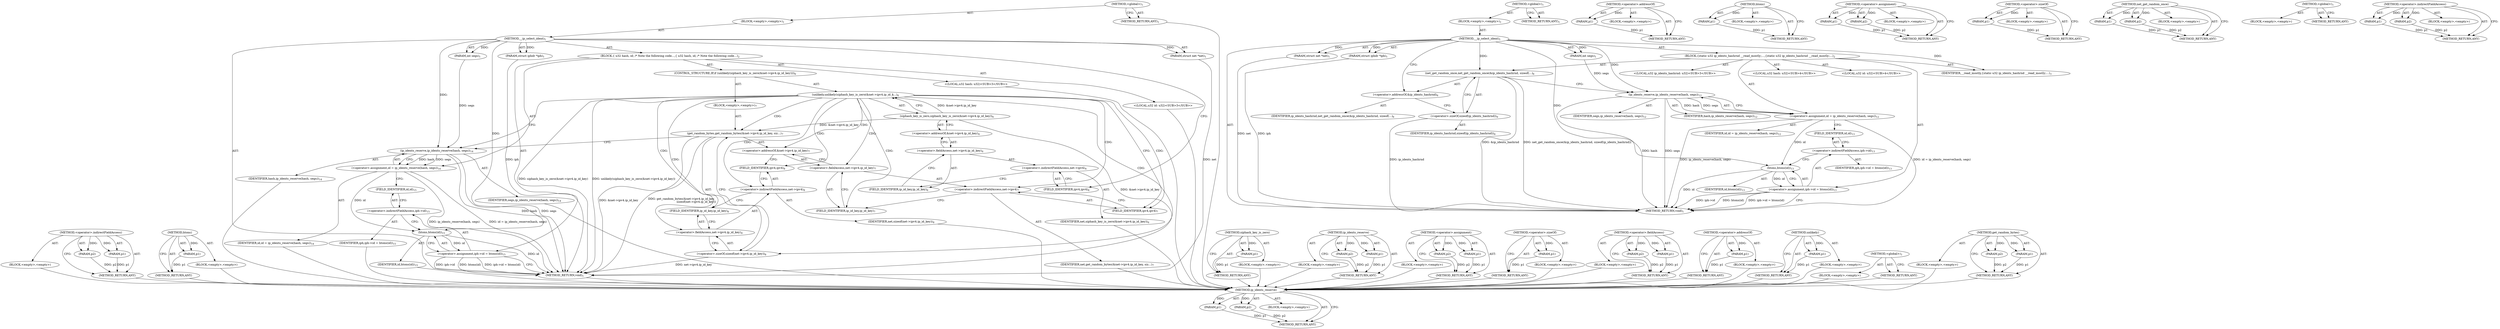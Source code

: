 digraph "get_random_bytes" {
vulnerable_74 [label=<(METHOD,ip_idents_reserve)>];
vulnerable_75 [label=<(PARAM,p1)>];
vulnerable_76 [label=<(PARAM,p2)>];
vulnerable_77 [label=<(BLOCK,&lt;empty&gt;,&lt;empty&gt;)>];
vulnerable_78 [label=<(METHOD_RETURN,ANY)>];
vulnerable_6 [label=<(METHOD,&lt;global&gt;)<SUB>1</SUB>>];
vulnerable_7 [label=<(BLOCK,&lt;empty&gt;,&lt;empty&gt;)<SUB>1</SUB>>];
vulnerable_8 [label=<(METHOD,__ip_select_ident)<SUB>1</SUB>>];
vulnerable_9 [label=<(PARAM,struct net *net)<SUB>1</SUB>>];
vulnerable_10 [label=<(PARAM,struct iphdr *iph)<SUB>1</SUB>>];
vulnerable_11 [label=<(PARAM,int segs)<SUB>1</SUB>>];
vulnerable_12 [label=<(BLOCK,{
	static u32 ip_idents_hashrnd __read_mostly;
...,{
	static u32 ip_idents_hashrnd __read_mostly;
...)<SUB>2</SUB>>];
vulnerable_13 [label="<(LOCAL,u32 ip_idents_hashrnd: u32)<SUB>3</SUB>>"];
vulnerable_14 [label=<(IDENTIFIER,__read_mostly,{
	static u32 ip_idents_hashrnd __read_mostly;
...)<SUB>3</SUB>>];
vulnerable_15 [label="<(LOCAL,u32 hash: u32)<SUB>4</SUB>>"];
vulnerable_16 [label="<(LOCAL,u32 id: u32)<SUB>4</SUB>>"];
vulnerable_17 [label=<(net_get_random_once,net_get_random_once(&amp;ip_idents_hashrnd, sizeof(...)<SUB>6</SUB>>];
vulnerable_18 [label=<(&lt;operator&gt;.addressOf,&amp;ip_idents_hashrnd)<SUB>6</SUB>>];
vulnerable_19 [label=<(IDENTIFIER,ip_idents_hashrnd,net_get_random_once(&amp;ip_idents_hashrnd, sizeof(...)<SUB>6</SUB>>];
vulnerable_20 [label=<(&lt;operator&gt;.sizeOf,sizeof(ip_idents_hashrnd))<SUB>6</SUB>>];
vulnerable_21 [label=<(IDENTIFIER,ip_idents_hashrnd,sizeof(ip_idents_hashrnd))<SUB>6</SUB>>];
vulnerable_22 [label=<(&lt;operator&gt;.assignment,id = ip_idents_reserve(hash, segs))<SUB>12</SUB>>];
vulnerable_23 [label=<(IDENTIFIER,id,id = ip_idents_reserve(hash, segs))<SUB>12</SUB>>];
vulnerable_24 [label=<(ip_idents_reserve,ip_idents_reserve(hash, segs))<SUB>12</SUB>>];
vulnerable_25 [label=<(IDENTIFIER,hash,ip_idents_reserve(hash, segs))<SUB>12</SUB>>];
vulnerable_26 [label=<(IDENTIFIER,segs,ip_idents_reserve(hash, segs))<SUB>12</SUB>>];
vulnerable_27 [label=<(&lt;operator&gt;.assignment,iph-&gt;id = htons(id))<SUB>13</SUB>>];
vulnerable_28 [label=<(&lt;operator&gt;.indirectFieldAccess,iph-&gt;id)<SUB>13</SUB>>];
vulnerable_29 [label=<(IDENTIFIER,iph,iph-&gt;id = htons(id))<SUB>13</SUB>>];
vulnerable_30 [label=<(FIELD_IDENTIFIER,id,id)<SUB>13</SUB>>];
vulnerable_31 [label=<(htons,htons(id))<SUB>13</SUB>>];
vulnerable_32 [label=<(IDENTIFIER,id,htons(id))<SUB>13</SUB>>];
vulnerable_33 [label=<(METHOD_RETURN,void)<SUB>1</SUB>>];
vulnerable_35 [label=<(METHOD_RETURN,ANY)<SUB>1</SUB>>];
vulnerable_61 [label=<(METHOD,&lt;operator&gt;.addressOf)>];
vulnerable_62 [label=<(PARAM,p1)>];
vulnerable_63 [label=<(BLOCK,&lt;empty&gt;,&lt;empty&gt;)>];
vulnerable_64 [label=<(METHOD_RETURN,ANY)>];
vulnerable_84 [label=<(METHOD,htons)>];
vulnerable_85 [label=<(PARAM,p1)>];
vulnerable_86 [label=<(BLOCK,&lt;empty&gt;,&lt;empty&gt;)>];
vulnerable_87 [label=<(METHOD_RETURN,ANY)>];
vulnerable_69 [label=<(METHOD,&lt;operator&gt;.assignment)>];
vulnerable_70 [label=<(PARAM,p1)>];
vulnerable_71 [label=<(PARAM,p2)>];
vulnerable_72 [label=<(BLOCK,&lt;empty&gt;,&lt;empty&gt;)>];
vulnerable_73 [label=<(METHOD_RETURN,ANY)>];
vulnerable_65 [label=<(METHOD,&lt;operator&gt;.sizeOf)>];
vulnerable_66 [label=<(PARAM,p1)>];
vulnerable_67 [label=<(BLOCK,&lt;empty&gt;,&lt;empty&gt;)>];
vulnerable_68 [label=<(METHOD_RETURN,ANY)>];
vulnerable_56 [label=<(METHOD,net_get_random_once)>];
vulnerable_57 [label=<(PARAM,p1)>];
vulnerable_58 [label=<(PARAM,p2)>];
vulnerable_59 [label=<(BLOCK,&lt;empty&gt;,&lt;empty&gt;)>];
vulnerable_60 [label=<(METHOD_RETURN,ANY)>];
vulnerable_50 [label=<(METHOD,&lt;global&gt;)<SUB>1</SUB>>];
vulnerable_51 [label=<(BLOCK,&lt;empty&gt;,&lt;empty&gt;)>];
vulnerable_52 [label=<(METHOD_RETURN,ANY)>];
vulnerable_79 [label=<(METHOD,&lt;operator&gt;.indirectFieldAccess)>];
vulnerable_80 [label=<(PARAM,p1)>];
vulnerable_81 [label=<(PARAM,p2)>];
vulnerable_82 [label=<(BLOCK,&lt;empty&gt;,&lt;empty&gt;)>];
vulnerable_83 [label=<(METHOD_RETURN,ANY)>];
fixed_89 [label=<(METHOD,&lt;operator&gt;.indirectFieldAccess)>];
fixed_90 [label=<(PARAM,p1)>];
fixed_91 [label=<(PARAM,p2)>];
fixed_92 [label=<(BLOCK,&lt;empty&gt;,&lt;empty&gt;)>];
fixed_93 [label=<(METHOD_RETURN,ANY)>];
fixed_113 [label=<(METHOD,htons)>];
fixed_114 [label=<(PARAM,p1)>];
fixed_115 [label=<(BLOCK,&lt;empty&gt;,&lt;empty&gt;)>];
fixed_116 [label=<(METHOD_RETURN,ANY)>];
fixed_6 [label=<(METHOD,&lt;global&gt;)<SUB>1</SUB>>];
fixed_7 [label=<(BLOCK,&lt;empty&gt;,&lt;empty&gt;)<SUB>1</SUB>>];
fixed_8 [label=<(METHOD,__ip_select_ident)<SUB>1</SUB>>];
fixed_9 [label=<(PARAM,struct net *net)<SUB>1</SUB>>];
fixed_10 [label=<(PARAM,struct iphdr *iph)<SUB>1</SUB>>];
fixed_11 [label=<(PARAM,int segs)<SUB>1</SUB>>];
fixed_12 [label=<(BLOCK,{
 	u32 hash, id;
 
	/* Note the following code...,{
 	u32 hash, id;
 
	/* Note the following code...)<SUB>2</SUB>>];
fixed_13 [label="<(LOCAL,u32 hash: u32)<SUB>3</SUB>>"];
fixed_14 [label="<(LOCAL,u32 id: u32)<SUB>3</SUB>>"];
fixed_15 [label=<(CONTROL_STRUCTURE,IF,if (unlikely(siphash_key_is_zero(&amp;net-&gt;ipv4.ip_id_key))))<SUB>6</SUB>>];
fixed_16 [label=<(unlikely,unlikely(siphash_key_is_zero(&amp;net-&gt;ipv4.ip_id_k...)<SUB>6</SUB>>];
fixed_17 [label=<(siphash_key_is_zero,siphash_key_is_zero(&amp;net-&gt;ipv4.ip_id_key))<SUB>6</SUB>>];
fixed_18 [label=<(&lt;operator&gt;.addressOf,&amp;net-&gt;ipv4.ip_id_key)<SUB>6</SUB>>];
fixed_19 [label=<(&lt;operator&gt;.fieldAccess,net-&gt;ipv4.ip_id_key)<SUB>6</SUB>>];
fixed_20 [label=<(&lt;operator&gt;.indirectFieldAccess,net-&gt;ipv4)<SUB>6</SUB>>];
fixed_21 [label=<(IDENTIFIER,net,siphash_key_is_zero(&amp;net-&gt;ipv4.ip_id_key))<SUB>6</SUB>>];
fixed_22 [label=<(FIELD_IDENTIFIER,ipv4,ipv4)<SUB>6</SUB>>];
fixed_23 [label=<(FIELD_IDENTIFIER,ip_id_key,ip_id_key)<SUB>6</SUB>>];
fixed_24 [label=<(BLOCK,&lt;empty&gt;,&lt;empty&gt;)<SUB>7</SUB>>];
fixed_25 [label=<(get_random_bytes,get_random_bytes(&amp;net-&gt;ipv4.ip_id_key,
				 siz...)<SUB>7</SUB>>];
fixed_26 [label=<(&lt;operator&gt;.addressOf,&amp;net-&gt;ipv4.ip_id_key)<SUB>7</SUB>>];
fixed_27 [label=<(&lt;operator&gt;.fieldAccess,net-&gt;ipv4.ip_id_key)<SUB>7</SUB>>];
fixed_28 [label=<(&lt;operator&gt;.indirectFieldAccess,net-&gt;ipv4)<SUB>7</SUB>>];
fixed_29 [label=<(IDENTIFIER,net,get_random_bytes(&amp;net-&gt;ipv4.ip_id_key,
				 siz...)<SUB>7</SUB>>];
fixed_30 [label=<(FIELD_IDENTIFIER,ipv4,ipv4)<SUB>7</SUB>>];
fixed_31 [label=<(FIELD_IDENTIFIER,ip_id_key,ip_id_key)<SUB>7</SUB>>];
fixed_32 [label=<(&lt;operator&gt;.sizeOf,sizeof(net-&gt;ipv4.ip_id_key))<SUB>8</SUB>>];
fixed_33 [label=<(&lt;operator&gt;.fieldAccess,net-&gt;ipv4.ip_id_key)<SUB>8</SUB>>];
fixed_34 [label=<(&lt;operator&gt;.indirectFieldAccess,net-&gt;ipv4)<SUB>8</SUB>>];
fixed_35 [label=<(IDENTIFIER,net,sizeof(net-&gt;ipv4.ip_id_key))<SUB>8</SUB>>];
fixed_36 [label=<(FIELD_IDENTIFIER,ipv4,ipv4)<SUB>8</SUB>>];
fixed_37 [label=<(FIELD_IDENTIFIER,ip_id_key,ip_id_key)<SUB>8</SUB>>];
fixed_38 [label=<(&lt;operator&gt;.assignment,id = ip_idents_reserve(hash, segs))<SUB>14</SUB>>];
fixed_39 [label=<(IDENTIFIER,id,id = ip_idents_reserve(hash, segs))<SUB>14</SUB>>];
fixed_40 [label=<(ip_idents_reserve,ip_idents_reserve(hash, segs))<SUB>14</SUB>>];
fixed_41 [label=<(IDENTIFIER,hash,ip_idents_reserve(hash, segs))<SUB>14</SUB>>];
fixed_42 [label=<(IDENTIFIER,segs,ip_idents_reserve(hash, segs))<SUB>14</SUB>>];
fixed_43 [label=<(&lt;operator&gt;.assignment,iph-&gt;id = htons(id))<SUB>15</SUB>>];
fixed_44 [label=<(&lt;operator&gt;.indirectFieldAccess,iph-&gt;id)<SUB>15</SUB>>];
fixed_45 [label=<(IDENTIFIER,iph,iph-&gt;id = htons(id))<SUB>15</SUB>>];
fixed_46 [label=<(FIELD_IDENTIFIER,id,id)<SUB>15</SUB>>];
fixed_47 [label=<(htons,htons(id))<SUB>15</SUB>>];
fixed_48 [label=<(IDENTIFIER,id,htons(id))<SUB>15</SUB>>];
fixed_49 [label=<(METHOD_RETURN,void)<SUB>1</SUB>>];
fixed_51 [label=<(METHOD_RETURN,ANY)<SUB>1</SUB>>];
fixed_76 [label=<(METHOD,siphash_key_is_zero)>];
fixed_77 [label=<(PARAM,p1)>];
fixed_78 [label=<(BLOCK,&lt;empty&gt;,&lt;empty&gt;)>];
fixed_79 [label=<(METHOD_RETURN,ANY)>];
fixed_108 [label=<(METHOD,ip_idents_reserve)>];
fixed_109 [label=<(PARAM,p1)>];
fixed_110 [label=<(PARAM,p2)>];
fixed_111 [label=<(BLOCK,&lt;empty&gt;,&lt;empty&gt;)>];
fixed_112 [label=<(METHOD_RETURN,ANY)>];
fixed_103 [label=<(METHOD,&lt;operator&gt;.assignment)>];
fixed_104 [label=<(PARAM,p1)>];
fixed_105 [label=<(PARAM,p2)>];
fixed_106 [label=<(BLOCK,&lt;empty&gt;,&lt;empty&gt;)>];
fixed_107 [label=<(METHOD_RETURN,ANY)>];
fixed_99 [label=<(METHOD,&lt;operator&gt;.sizeOf)>];
fixed_100 [label=<(PARAM,p1)>];
fixed_101 [label=<(BLOCK,&lt;empty&gt;,&lt;empty&gt;)>];
fixed_102 [label=<(METHOD_RETURN,ANY)>];
fixed_84 [label=<(METHOD,&lt;operator&gt;.fieldAccess)>];
fixed_85 [label=<(PARAM,p1)>];
fixed_86 [label=<(PARAM,p2)>];
fixed_87 [label=<(BLOCK,&lt;empty&gt;,&lt;empty&gt;)>];
fixed_88 [label=<(METHOD_RETURN,ANY)>];
fixed_80 [label=<(METHOD,&lt;operator&gt;.addressOf)>];
fixed_81 [label=<(PARAM,p1)>];
fixed_82 [label=<(BLOCK,&lt;empty&gt;,&lt;empty&gt;)>];
fixed_83 [label=<(METHOD_RETURN,ANY)>];
fixed_72 [label=<(METHOD,unlikely)>];
fixed_73 [label=<(PARAM,p1)>];
fixed_74 [label=<(BLOCK,&lt;empty&gt;,&lt;empty&gt;)>];
fixed_75 [label=<(METHOD_RETURN,ANY)>];
fixed_66 [label=<(METHOD,&lt;global&gt;)<SUB>1</SUB>>];
fixed_67 [label=<(BLOCK,&lt;empty&gt;,&lt;empty&gt;)>];
fixed_68 [label=<(METHOD_RETURN,ANY)>];
fixed_94 [label=<(METHOD,get_random_bytes)>];
fixed_95 [label=<(PARAM,p1)>];
fixed_96 [label=<(PARAM,p2)>];
fixed_97 [label=<(BLOCK,&lt;empty&gt;,&lt;empty&gt;)>];
fixed_98 [label=<(METHOD_RETURN,ANY)>];
vulnerable_74 -> vulnerable_75  [key=0, label="AST: "];
vulnerable_74 -> vulnerable_75  [key=1, label="DDG: "];
vulnerable_74 -> vulnerable_77  [key=0, label="AST: "];
vulnerable_74 -> vulnerable_76  [key=0, label="AST: "];
vulnerable_74 -> vulnerable_76  [key=1, label="DDG: "];
vulnerable_74 -> vulnerable_78  [key=0, label="AST: "];
vulnerable_74 -> vulnerable_78  [key=1, label="CFG: "];
vulnerable_75 -> vulnerable_78  [key=0, label="DDG: p1"];
vulnerable_76 -> vulnerable_78  [key=0, label="DDG: p2"];
vulnerable_6 -> vulnerable_7  [key=0, label="AST: "];
vulnerable_6 -> vulnerable_35  [key=0, label="AST: "];
vulnerable_6 -> vulnerable_35  [key=1, label="CFG: "];
vulnerable_7 -> vulnerable_8  [key=0, label="AST: "];
vulnerable_8 -> vulnerable_9  [key=0, label="AST: "];
vulnerable_8 -> vulnerable_9  [key=1, label="DDG: "];
vulnerable_8 -> vulnerable_10  [key=0, label="AST: "];
vulnerable_8 -> vulnerable_10  [key=1, label="DDG: "];
vulnerable_8 -> vulnerable_11  [key=0, label="AST: "];
vulnerable_8 -> vulnerable_11  [key=1, label="DDG: "];
vulnerable_8 -> vulnerable_12  [key=0, label="AST: "];
vulnerable_8 -> vulnerable_33  [key=0, label="AST: "];
vulnerable_8 -> vulnerable_18  [key=0, label="CFG: "];
vulnerable_8 -> vulnerable_14  [key=0, label="DDG: "];
vulnerable_8 -> vulnerable_17  [key=0, label="DDG: "];
vulnerable_8 -> vulnerable_24  [key=0, label="DDG: "];
vulnerable_8 -> vulnerable_31  [key=0, label="DDG: "];
vulnerable_9 -> vulnerable_33  [key=0, label="DDG: net"];
vulnerable_10 -> vulnerable_33  [key=0, label="DDG: iph"];
vulnerable_11 -> vulnerable_24  [key=0, label="DDG: segs"];
vulnerable_12 -> vulnerable_13  [key=0, label="AST: "];
vulnerable_12 -> vulnerable_14  [key=0, label="AST: "];
vulnerable_12 -> vulnerable_15  [key=0, label="AST: "];
vulnerable_12 -> vulnerable_16  [key=0, label="AST: "];
vulnerable_12 -> vulnerable_17  [key=0, label="AST: "];
vulnerable_12 -> vulnerable_22  [key=0, label="AST: "];
vulnerable_12 -> vulnerable_27  [key=0, label="AST: "];
vulnerable_17 -> vulnerable_18  [key=0, label="AST: "];
vulnerable_17 -> vulnerable_20  [key=0, label="AST: "];
vulnerable_17 -> vulnerable_24  [key=0, label="CFG: "];
vulnerable_17 -> vulnerable_33  [key=0, label="DDG: &amp;ip_idents_hashrnd"];
vulnerable_17 -> vulnerable_33  [key=1, label="DDG: net_get_random_once(&amp;ip_idents_hashrnd, sizeof(ip_idents_hashrnd))"];
vulnerable_18 -> vulnerable_19  [key=0, label="AST: "];
vulnerable_18 -> vulnerable_20  [key=0, label="CFG: "];
vulnerable_20 -> vulnerable_21  [key=0, label="AST: "];
vulnerable_20 -> vulnerable_17  [key=0, label="CFG: "];
vulnerable_20 -> vulnerable_33  [key=0, label="DDG: ip_idents_hashrnd"];
vulnerable_22 -> vulnerable_23  [key=0, label="AST: "];
vulnerable_22 -> vulnerable_24  [key=0, label="AST: "];
vulnerable_22 -> vulnerable_30  [key=0, label="CFG: "];
vulnerable_22 -> vulnerable_33  [key=0, label="DDG: ip_idents_reserve(hash, segs)"];
vulnerable_22 -> vulnerable_33  [key=1, label="DDG: id = ip_idents_reserve(hash, segs)"];
vulnerable_22 -> vulnerable_31  [key=0, label="DDG: id"];
vulnerable_24 -> vulnerable_25  [key=0, label="AST: "];
vulnerable_24 -> vulnerable_26  [key=0, label="AST: "];
vulnerable_24 -> vulnerable_22  [key=0, label="CFG: "];
vulnerable_24 -> vulnerable_22  [key=1, label="DDG: hash"];
vulnerable_24 -> vulnerable_22  [key=2, label="DDG: segs"];
vulnerable_24 -> vulnerable_33  [key=0, label="DDG: hash"];
vulnerable_24 -> vulnerable_33  [key=1, label="DDG: segs"];
vulnerable_27 -> vulnerable_28  [key=0, label="AST: "];
vulnerable_27 -> vulnerable_31  [key=0, label="AST: "];
vulnerable_27 -> vulnerable_33  [key=0, label="CFG: "];
vulnerable_27 -> vulnerable_33  [key=1, label="DDG: iph-&gt;id"];
vulnerable_27 -> vulnerable_33  [key=2, label="DDG: htons(id)"];
vulnerable_27 -> vulnerable_33  [key=3, label="DDG: iph-&gt;id = htons(id)"];
vulnerable_28 -> vulnerable_29  [key=0, label="AST: "];
vulnerable_28 -> vulnerable_30  [key=0, label="AST: "];
vulnerable_28 -> vulnerable_31  [key=0, label="CFG: "];
vulnerable_30 -> vulnerable_28  [key=0, label="CFG: "];
vulnerable_31 -> vulnerable_32  [key=0, label="AST: "];
vulnerable_31 -> vulnerable_27  [key=0, label="CFG: "];
vulnerable_31 -> vulnerable_27  [key=1, label="DDG: id"];
vulnerable_31 -> vulnerable_33  [key=0, label="DDG: id"];
vulnerable_61 -> vulnerable_62  [key=0, label="AST: "];
vulnerable_61 -> vulnerable_62  [key=1, label="DDG: "];
vulnerable_61 -> vulnerable_63  [key=0, label="AST: "];
vulnerable_61 -> vulnerable_64  [key=0, label="AST: "];
vulnerable_61 -> vulnerable_64  [key=1, label="CFG: "];
vulnerable_62 -> vulnerable_64  [key=0, label="DDG: p1"];
vulnerable_84 -> vulnerable_85  [key=0, label="AST: "];
vulnerable_84 -> vulnerable_85  [key=1, label="DDG: "];
vulnerable_84 -> vulnerable_86  [key=0, label="AST: "];
vulnerable_84 -> vulnerable_87  [key=0, label="AST: "];
vulnerable_84 -> vulnerable_87  [key=1, label="CFG: "];
vulnerable_85 -> vulnerable_87  [key=0, label="DDG: p1"];
vulnerable_69 -> vulnerable_70  [key=0, label="AST: "];
vulnerable_69 -> vulnerable_70  [key=1, label="DDG: "];
vulnerable_69 -> vulnerable_72  [key=0, label="AST: "];
vulnerable_69 -> vulnerable_71  [key=0, label="AST: "];
vulnerable_69 -> vulnerable_71  [key=1, label="DDG: "];
vulnerable_69 -> vulnerable_73  [key=0, label="AST: "];
vulnerable_69 -> vulnerable_73  [key=1, label="CFG: "];
vulnerable_70 -> vulnerable_73  [key=0, label="DDG: p1"];
vulnerable_71 -> vulnerable_73  [key=0, label="DDG: p2"];
vulnerable_65 -> vulnerable_66  [key=0, label="AST: "];
vulnerable_65 -> vulnerable_66  [key=1, label="DDG: "];
vulnerable_65 -> vulnerable_67  [key=0, label="AST: "];
vulnerable_65 -> vulnerable_68  [key=0, label="AST: "];
vulnerable_65 -> vulnerable_68  [key=1, label="CFG: "];
vulnerable_66 -> vulnerable_68  [key=0, label="DDG: p1"];
vulnerable_56 -> vulnerable_57  [key=0, label="AST: "];
vulnerable_56 -> vulnerable_57  [key=1, label="DDG: "];
vulnerable_56 -> vulnerable_59  [key=0, label="AST: "];
vulnerable_56 -> vulnerable_58  [key=0, label="AST: "];
vulnerable_56 -> vulnerable_58  [key=1, label="DDG: "];
vulnerable_56 -> vulnerable_60  [key=0, label="AST: "];
vulnerable_56 -> vulnerable_60  [key=1, label="CFG: "];
vulnerable_57 -> vulnerable_60  [key=0, label="DDG: p1"];
vulnerable_58 -> vulnerable_60  [key=0, label="DDG: p2"];
vulnerable_50 -> vulnerable_51  [key=0, label="AST: "];
vulnerable_50 -> vulnerable_52  [key=0, label="AST: "];
vulnerable_50 -> vulnerable_52  [key=1, label="CFG: "];
vulnerable_79 -> vulnerable_80  [key=0, label="AST: "];
vulnerable_79 -> vulnerable_80  [key=1, label="DDG: "];
vulnerable_79 -> vulnerable_82  [key=0, label="AST: "];
vulnerable_79 -> vulnerable_81  [key=0, label="AST: "];
vulnerable_79 -> vulnerable_81  [key=1, label="DDG: "];
vulnerable_79 -> vulnerable_83  [key=0, label="AST: "];
vulnerable_79 -> vulnerable_83  [key=1, label="CFG: "];
vulnerable_80 -> vulnerable_83  [key=0, label="DDG: p1"];
vulnerable_81 -> vulnerable_83  [key=0, label="DDG: p2"];
fixed_89 -> fixed_90  [key=0, label="AST: "];
fixed_89 -> fixed_90  [key=1, label="DDG: "];
fixed_89 -> fixed_92  [key=0, label="AST: "];
fixed_89 -> fixed_91  [key=0, label="AST: "];
fixed_89 -> fixed_91  [key=1, label="DDG: "];
fixed_89 -> fixed_93  [key=0, label="AST: "];
fixed_89 -> fixed_93  [key=1, label="CFG: "];
fixed_90 -> fixed_93  [key=0, label="DDG: p1"];
fixed_91 -> fixed_93  [key=0, label="DDG: p2"];
fixed_92 -> vulnerable_74  [key=0];
fixed_93 -> vulnerable_74  [key=0];
fixed_113 -> fixed_114  [key=0, label="AST: "];
fixed_113 -> fixed_114  [key=1, label="DDG: "];
fixed_113 -> fixed_115  [key=0, label="AST: "];
fixed_113 -> fixed_116  [key=0, label="AST: "];
fixed_113 -> fixed_116  [key=1, label="CFG: "];
fixed_114 -> fixed_116  [key=0, label="DDG: p1"];
fixed_115 -> vulnerable_74  [key=0];
fixed_116 -> vulnerable_74  [key=0];
fixed_6 -> fixed_7  [key=0, label="AST: "];
fixed_6 -> fixed_51  [key=0, label="AST: "];
fixed_6 -> fixed_51  [key=1, label="CFG: "];
fixed_7 -> fixed_8  [key=0, label="AST: "];
fixed_8 -> fixed_9  [key=0, label="AST: "];
fixed_8 -> fixed_9  [key=1, label="DDG: "];
fixed_8 -> fixed_10  [key=0, label="AST: "];
fixed_8 -> fixed_10  [key=1, label="DDG: "];
fixed_8 -> fixed_11  [key=0, label="AST: "];
fixed_8 -> fixed_11  [key=1, label="DDG: "];
fixed_8 -> fixed_12  [key=0, label="AST: "];
fixed_8 -> fixed_49  [key=0, label="AST: "];
fixed_8 -> fixed_22  [key=0, label="CFG: "];
fixed_8 -> fixed_40  [key=0, label="DDG: "];
fixed_8 -> fixed_47  [key=0, label="DDG: "];
fixed_9 -> fixed_49  [key=0, label="DDG: net"];
fixed_10 -> fixed_49  [key=0, label="DDG: iph"];
fixed_11 -> fixed_40  [key=0, label="DDG: segs"];
fixed_12 -> fixed_13  [key=0, label="AST: "];
fixed_12 -> fixed_14  [key=0, label="AST: "];
fixed_12 -> fixed_15  [key=0, label="AST: "];
fixed_12 -> fixed_38  [key=0, label="AST: "];
fixed_12 -> fixed_43  [key=0, label="AST: "];
fixed_13 -> vulnerable_74  [key=0];
fixed_14 -> vulnerable_74  [key=0];
fixed_15 -> fixed_16  [key=0, label="AST: "];
fixed_15 -> fixed_24  [key=0, label="AST: "];
fixed_16 -> fixed_17  [key=0, label="AST: "];
fixed_16 -> fixed_30  [key=0, label="CFG: "];
fixed_16 -> fixed_30  [key=1, label="CDG: "];
fixed_16 -> fixed_40  [key=0, label="CFG: "];
fixed_16 -> fixed_49  [key=0, label="DDG: siphash_key_is_zero(&amp;net-&gt;ipv4.ip_id_key)"];
fixed_16 -> fixed_49  [key=1, label="DDG: unlikely(siphash_key_is_zero(&amp;net-&gt;ipv4.ip_id_key))"];
fixed_16 -> fixed_34  [key=0, label="CDG: "];
fixed_16 -> fixed_32  [key=0, label="CDG: "];
fixed_16 -> fixed_33  [key=0, label="CDG: "];
fixed_16 -> fixed_26  [key=0, label="CDG: "];
fixed_16 -> fixed_28  [key=0, label="CDG: "];
fixed_16 -> fixed_36  [key=0, label="CDG: "];
fixed_16 -> fixed_37  [key=0, label="CDG: "];
fixed_16 -> fixed_25  [key=0, label="CDG: "];
fixed_16 -> fixed_27  [key=0, label="CDG: "];
fixed_16 -> fixed_31  [key=0, label="CDG: "];
fixed_17 -> fixed_18  [key=0, label="AST: "];
fixed_17 -> fixed_16  [key=0, label="CFG: "];
fixed_17 -> fixed_16  [key=1, label="DDG: &amp;net-&gt;ipv4.ip_id_key"];
fixed_17 -> fixed_49  [key=0, label="DDG: &amp;net-&gt;ipv4.ip_id_key"];
fixed_17 -> fixed_25  [key=0, label="DDG: &amp;net-&gt;ipv4.ip_id_key"];
fixed_18 -> fixed_19  [key=0, label="AST: "];
fixed_18 -> fixed_17  [key=0, label="CFG: "];
fixed_19 -> fixed_20  [key=0, label="AST: "];
fixed_19 -> fixed_23  [key=0, label="AST: "];
fixed_19 -> fixed_18  [key=0, label="CFG: "];
fixed_20 -> fixed_21  [key=0, label="AST: "];
fixed_20 -> fixed_22  [key=0, label="AST: "];
fixed_20 -> fixed_23  [key=0, label="CFG: "];
fixed_21 -> vulnerable_74  [key=0];
fixed_22 -> fixed_20  [key=0, label="CFG: "];
fixed_23 -> fixed_19  [key=0, label="CFG: "];
fixed_24 -> fixed_25  [key=0, label="AST: "];
fixed_25 -> fixed_26  [key=0, label="AST: "];
fixed_25 -> fixed_32  [key=0, label="AST: "];
fixed_25 -> fixed_40  [key=0, label="CFG: "];
fixed_25 -> fixed_49  [key=0, label="DDG: &amp;net-&gt;ipv4.ip_id_key"];
fixed_25 -> fixed_49  [key=1, label="DDG: get_random_bytes(&amp;net-&gt;ipv4.ip_id_key,
				 sizeof(net-&gt;ipv4.ip_id_key))"];
fixed_26 -> fixed_27  [key=0, label="AST: "];
fixed_26 -> fixed_36  [key=0, label="CFG: "];
fixed_27 -> fixed_28  [key=0, label="AST: "];
fixed_27 -> fixed_31  [key=0, label="AST: "];
fixed_27 -> fixed_26  [key=0, label="CFG: "];
fixed_28 -> fixed_29  [key=0, label="AST: "];
fixed_28 -> fixed_30  [key=0, label="AST: "];
fixed_28 -> fixed_31  [key=0, label="CFG: "];
fixed_29 -> vulnerable_74  [key=0];
fixed_30 -> fixed_28  [key=0, label="CFG: "];
fixed_31 -> fixed_27  [key=0, label="CFG: "];
fixed_32 -> fixed_33  [key=0, label="AST: "];
fixed_32 -> fixed_25  [key=0, label="CFG: "];
fixed_32 -> fixed_49  [key=0, label="DDG: net-&gt;ipv4.ip_id_key"];
fixed_33 -> fixed_34  [key=0, label="AST: "];
fixed_33 -> fixed_37  [key=0, label="AST: "];
fixed_33 -> fixed_32  [key=0, label="CFG: "];
fixed_34 -> fixed_35  [key=0, label="AST: "];
fixed_34 -> fixed_36  [key=0, label="AST: "];
fixed_34 -> fixed_37  [key=0, label="CFG: "];
fixed_35 -> vulnerable_74  [key=0];
fixed_36 -> fixed_34  [key=0, label="CFG: "];
fixed_37 -> fixed_33  [key=0, label="CFG: "];
fixed_38 -> fixed_39  [key=0, label="AST: "];
fixed_38 -> fixed_40  [key=0, label="AST: "];
fixed_38 -> fixed_46  [key=0, label="CFG: "];
fixed_38 -> fixed_49  [key=0, label="DDG: ip_idents_reserve(hash, segs)"];
fixed_38 -> fixed_49  [key=1, label="DDG: id = ip_idents_reserve(hash, segs)"];
fixed_38 -> fixed_47  [key=0, label="DDG: id"];
fixed_39 -> vulnerable_74  [key=0];
fixed_40 -> fixed_41  [key=0, label="AST: "];
fixed_40 -> fixed_42  [key=0, label="AST: "];
fixed_40 -> fixed_38  [key=0, label="CFG: "];
fixed_40 -> fixed_38  [key=1, label="DDG: hash"];
fixed_40 -> fixed_38  [key=2, label="DDG: segs"];
fixed_40 -> fixed_49  [key=0, label="DDG: hash"];
fixed_40 -> fixed_49  [key=1, label="DDG: segs"];
fixed_41 -> vulnerable_74  [key=0];
fixed_42 -> vulnerable_74  [key=0];
fixed_43 -> fixed_44  [key=0, label="AST: "];
fixed_43 -> fixed_47  [key=0, label="AST: "];
fixed_43 -> fixed_49  [key=0, label="CFG: "];
fixed_43 -> fixed_49  [key=1, label="DDG: iph-&gt;id"];
fixed_43 -> fixed_49  [key=2, label="DDG: htons(id)"];
fixed_43 -> fixed_49  [key=3, label="DDG: iph-&gt;id = htons(id)"];
fixed_44 -> fixed_45  [key=0, label="AST: "];
fixed_44 -> fixed_46  [key=0, label="AST: "];
fixed_44 -> fixed_47  [key=0, label="CFG: "];
fixed_45 -> vulnerable_74  [key=0];
fixed_46 -> fixed_44  [key=0, label="CFG: "];
fixed_47 -> fixed_48  [key=0, label="AST: "];
fixed_47 -> fixed_43  [key=0, label="CFG: "];
fixed_47 -> fixed_43  [key=1, label="DDG: id"];
fixed_47 -> fixed_49  [key=0, label="DDG: id"];
fixed_48 -> vulnerable_74  [key=0];
fixed_49 -> vulnerable_74  [key=0];
fixed_51 -> vulnerable_74  [key=0];
fixed_76 -> fixed_77  [key=0, label="AST: "];
fixed_76 -> fixed_77  [key=1, label="DDG: "];
fixed_76 -> fixed_78  [key=0, label="AST: "];
fixed_76 -> fixed_79  [key=0, label="AST: "];
fixed_76 -> fixed_79  [key=1, label="CFG: "];
fixed_77 -> fixed_79  [key=0, label="DDG: p1"];
fixed_78 -> vulnerable_74  [key=0];
fixed_79 -> vulnerable_74  [key=0];
fixed_108 -> fixed_109  [key=0, label="AST: "];
fixed_108 -> fixed_109  [key=1, label="DDG: "];
fixed_108 -> fixed_111  [key=0, label="AST: "];
fixed_108 -> fixed_110  [key=0, label="AST: "];
fixed_108 -> fixed_110  [key=1, label="DDG: "];
fixed_108 -> fixed_112  [key=0, label="AST: "];
fixed_108 -> fixed_112  [key=1, label="CFG: "];
fixed_109 -> fixed_112  [key=0, label="DDG: p1"];
fixed_110 -> fixed_112  [key=0, label="DDG: p2"];
fixed_111 -> vulnerable_74  [key=0];
fixed_112 -> vulnerable_74  [key=0];
fixed_103 -> fixed_104  [key=0, label="AST: "];
fixed_103 -> fixed_104  [key=1, label="DDG: "];
fixed_103 -> fixed_106  [key=0, label="AST: "];
fixed_103 -> fixed_105  [key=0, label="AST: "];
fixed_103 -> fixed_105  [key=1, label="DDG: "];
fixed_103 -> fixed_107  [key=0, label="AST: "];
fixed_103 -> fixed_107  [key=1, label="CFG: "];
fixed_104 -> fixed_107  [key=0, label="DDG: p1"];
fixed_105 -> fixed_107  [key=0, label="DDG: p2"];
fixed_106 -> vulnerable_74  [key=0];
fixed_107 -> vulnerable_74  [key=0];
fixed_99 -> fixed_100  [key=0, label="AST: "];
fixed_99 -> fixed_100  [key=1, label="DDG: "];
fixed_99 -> fixed_101  [key=0, label="AST: "];
fixed_99 -> fixed_102  [key=0, label="AST: "];
fixed_99 -> fixed_102  [key=1, label="CFG: "];
fixed_100 -> fixed_102  [key=0, label="DDG: p1"];
fixed_101 -> vulnerable_74  [key=0];
fixed_102 -> vulnerable_74  [key=0];
fixed_84 -> fixed_85  [key=0, label="AST: "];
fixed_84 -> fixed_85  [key=1, label="DDG: "];
fixed_84 -> fixed_87  [key=0, label="AST: "];
fixed_84 -> fixed_86  [key=0, label="AST: "];
fixed_84 -> fixed_86  [key=1, label="DDG: "];
fixed_84 -> fixed_88  [key=0, label="AST: "];
fixed_84 -> fixed_88  [key=1, label="CFG: "];
fixed_85 -> fixed_88  [key=0, label="DDG: p1"];
fixed_86 -> fixed_88  [key=0, label="DDG: p2"];
fixed_87 -> vulnerable_74  [key=0];
fixed_88 -> vulnerable_74  [key=0];
fixed_80 -> fixed_81  [key=0, label="AST: "];
fixed_80 -> fixed_81  [key=1, label="DDG: "];
fixed_80 -> fixed_82  [key=0, label="AST: "];
fixed_80 -> fixed_83  [key=0, label="AST: "];
fixed_80 -> fixed_83  [key=1, label="CFG: "];
fixed_81 -> fixed_83  [key=0, label="DDG: p1"];
fixed_82 -> vulnerable_74  [key=0];
fixed_83 -> vulnerable_74  [key=0];
fixed_72 -> fixed_73  [key=0, label="AST: "];
fixed_72 -> fixed_73  [key=1, label="DDG: "];
fixed_72 -> fixed_74  [key=0, label="AST: "];
fixed_72 -> fixed_75  [key=0, label="AST: "];
fixed_72 -> fixed_75  [key=1, label="CFG: "];
fixed_73 -> fixed_75  [key=0, label="DDG: p1"];
fixed_74 -> vulnerable_74  [key=0];
fixed_75 -> vulnerable_74  [key=0];
fixed_66 -> fixed_67  [key=0, label="AST: "];
fixed_66 -> fixed_68  [key=0, label="AST: "];
fixed_66 -> fixed_68  [key=1, label="CFG: "];
fixed_67 -> vulnerable_74  [key=0];
fixed_68 -> vulnerable_74  [key=0];
fixed_94 -> fixed_95  [key=0, label="AST: "];
fixed_94 -> fixed_95  [key=1, label="DDG: "];
fixed_94 -> fixed_97  [key=0, label="AST: "];
fixed_94 -> fixed_96  [key=0, label="AST: "];
fixed_94 -> fixed_96  [key=1, label="DDG: "];
fixed_94 -> fixed_98  [key=0, label="AST: "];
fixed_94 -> fixed_98  [key=1, label="CFG: "];
fixed_95 -> fixed_98  [key=0, label="DDG: p1"];
fixed_96 -> fixed_98  [key=0, label="DDG: p2"];
fixed_97 -> vulnerable_74  [key=0];
fixed_98 -> vulnerable_74  [key=0];
}
